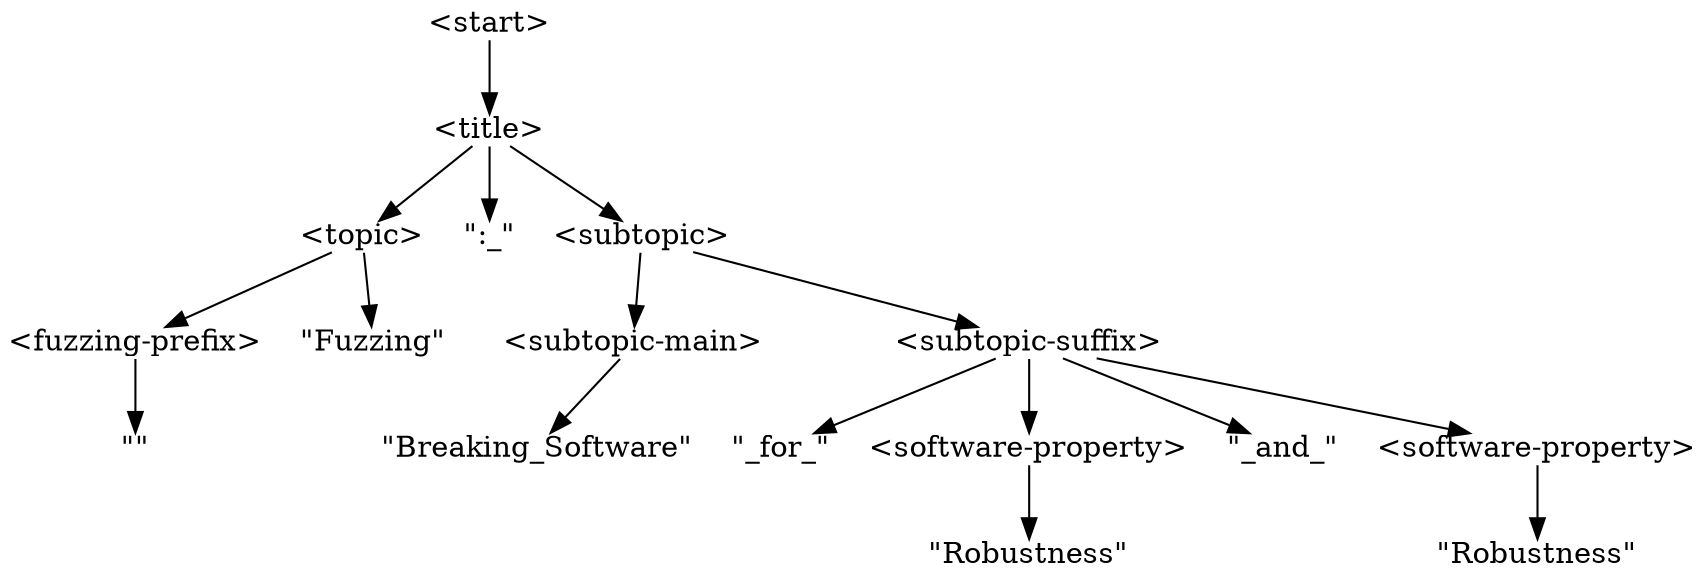 digraph DerivationTree {

    node [shape=plain];

    n1 [label="\<start\>"];
    n2 [label="\<title\>"];
    n1 -> n2;

    n3 [label="\<topic\>"];
    n2 -> n3;

    n4 [label="\":_\""];
    n2 -> n4;

    n5 [label="\<subtopic\>"];
    n2 -> n5;

    n6 [label="\<fuzzing-prefix\>"];
    n3 -> n6;

    n7 [label="\"Fuzzing\""];
    n3 -> n7;

    n8 [label="\<subtopic-main\>"];
    n5 -> n8;

    n9 [label="\<subtopic-suffix\>"];
    n5 -> n9;

    n10 [label="\"\""];
    n6 -> n10;

    n11 [label="\"Breaking_Software\""];
    n8 -> n11;

    n12 [label="\"_for_\""];
    n9 -> n12;

    n13 [label="\<software-property\>"];
    n9 -> n13;

    n14 [label="\"_and_\""];
    n9 -> n14;

    n15 [label="\<software-property\>"];
    n9 -> n15;

    n16 [label="\"Robustness\""];
    n13 -> n16;

    n17 [label="\"Robustness\""];
    n15 -> n17;

}